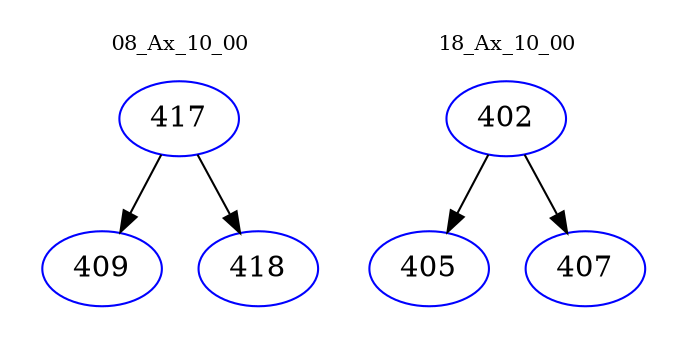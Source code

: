 digraph{
subgraph cluster_0 {
color = white
label = "08_Ax_10_00";
fontsize=10;
T0_417 [label="417", color="blue"]
T0_417 -> T0_409 [color="black"]
T0_409 [label="409", color="blue"]
T0_417 -> T0_418 [color="black"]
T0_418 [label="418", color="blue"]
}
subgraph cluster_1 {
color = white
label = "18_Ax_10_00";
fontsize=10;
T1_402 [label="402", color="blue"]
T1_402 -> T1_405 [color="black"]
T1_405 [label="405", color="blue"]
T1_402 -> T1_407 [color="black"]
T1_407 [label="407", color="blue"]
}
}
